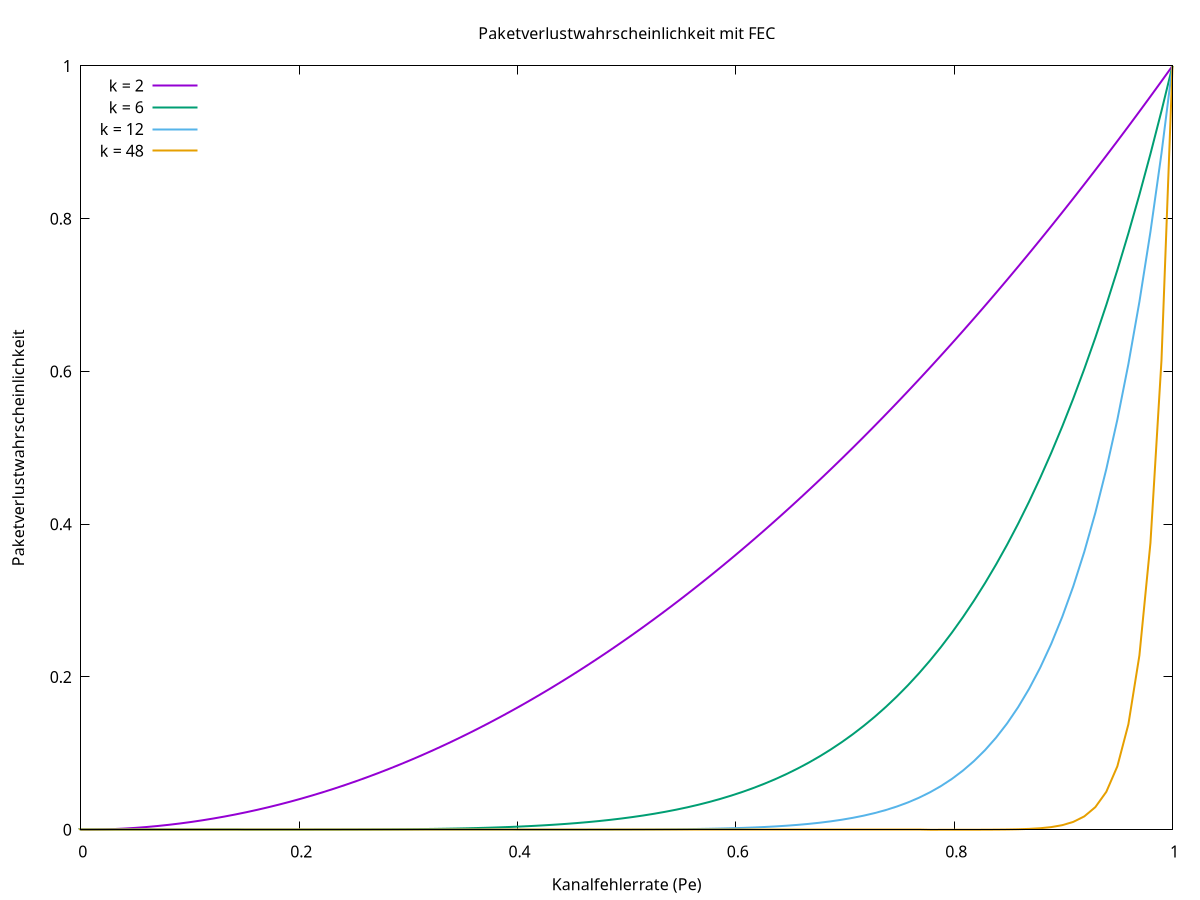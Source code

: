 #!/usr/local/bin/gnuplot --persist

# Achsenbezeichner und Titel
set title "Paketverlustwahrscheinlichkeit mit FEC"
set xlabel "Kanalfehlerrate (Pe)"
set ylabel "Paketverlustwahrscheinlichkeit"

# Legende
set key left top

# Berechne die Verlustwahrscheinlichkeit: P_l(k, P_e) = P_e^k
# Wir definieren die Gruppengrößen (k = 2, 6, 12, 48)
k_values = "2 6 12 48"

# Setze das Bereich für Pe
set xrange [0:1]
set yrange [0:1]

# Funktion zur Berechnung der Paketverlustwahrscheinlichkeit
packet_loss(k, Pe) = Pe**k

# Plotte die Verlustwahrscheinlichkeiten für verschiedene k-Werte
plot for [k in k_values] packet_loss(k, x) title sprintf("k = %s", k) with lines lw 2

pause -1
